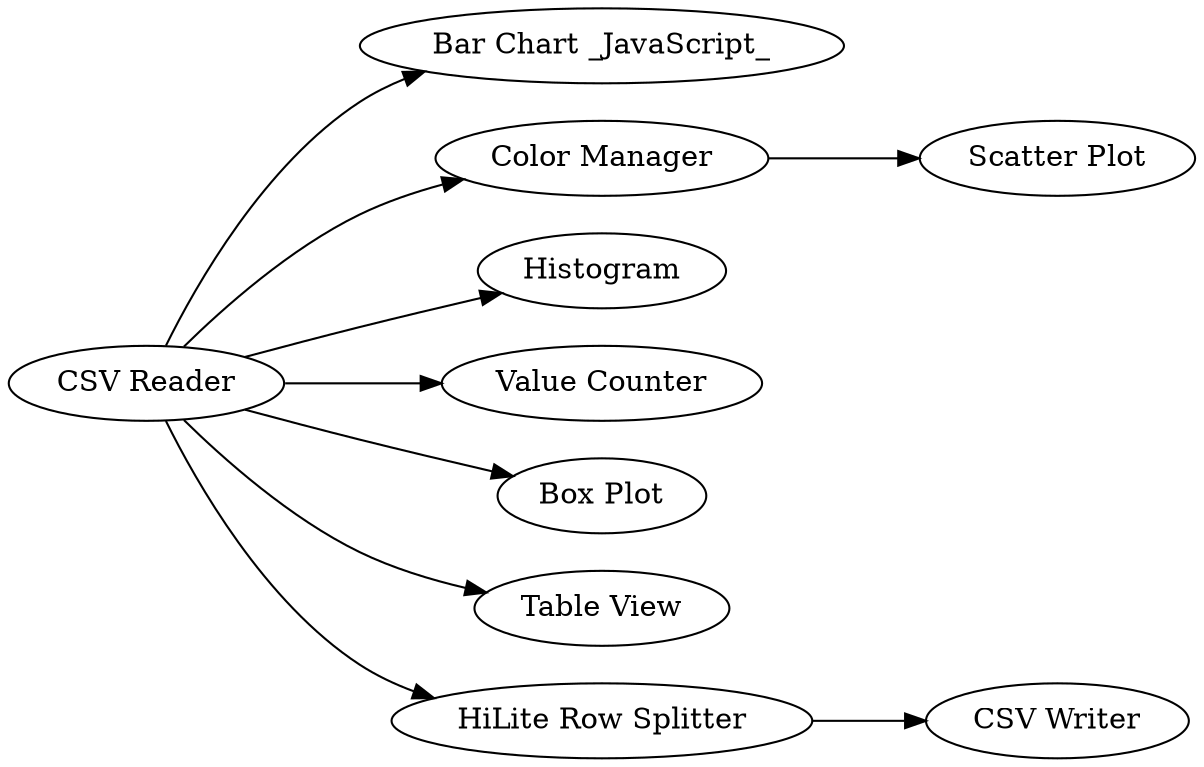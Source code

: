 digraph {
	"262427255395927654_3" [label="Bar Chart _JavaScript_"]
	"262427255395927654_9" [label="CSV Writer"]
	"262427255395927654_10" [label="Color Manager"]
	"262427255395927654_1" [label="CSV Reader"]
	"262427255395927654_4" [label=Histogram]
	"262427255395927654_2" [label="Value Counter"]
	"262427255395927654_5" [label="Box Plot"]
	"262427255395927654_6" [label="Scatter Plot"]
	"262427255395927654_7" [label="Table View"]
	"262427255395927654_8" [label="HiLite Row Splitter"]
	"262427255395927654_1" -> "262427255395927654_2"
	"262427255395927654_10" -> "262427255395927654_6"
	"262427255395927654_1" -> "262427255395927654_5"
	"262427255395927654_1" -> "262427255395927654_8"
	"262427255395927654_1" -> "262427255395927654_7"
	"262427255395927654_1" -> "262427255395927654_3"
	"262427255395927654_8" -> "262427255395927654_9"
	"262427255395927654_1" -> "262427255395927654_10"
	"262427255395927654_1" -> "262427255395927654_4"
	rankdir=LR
}
